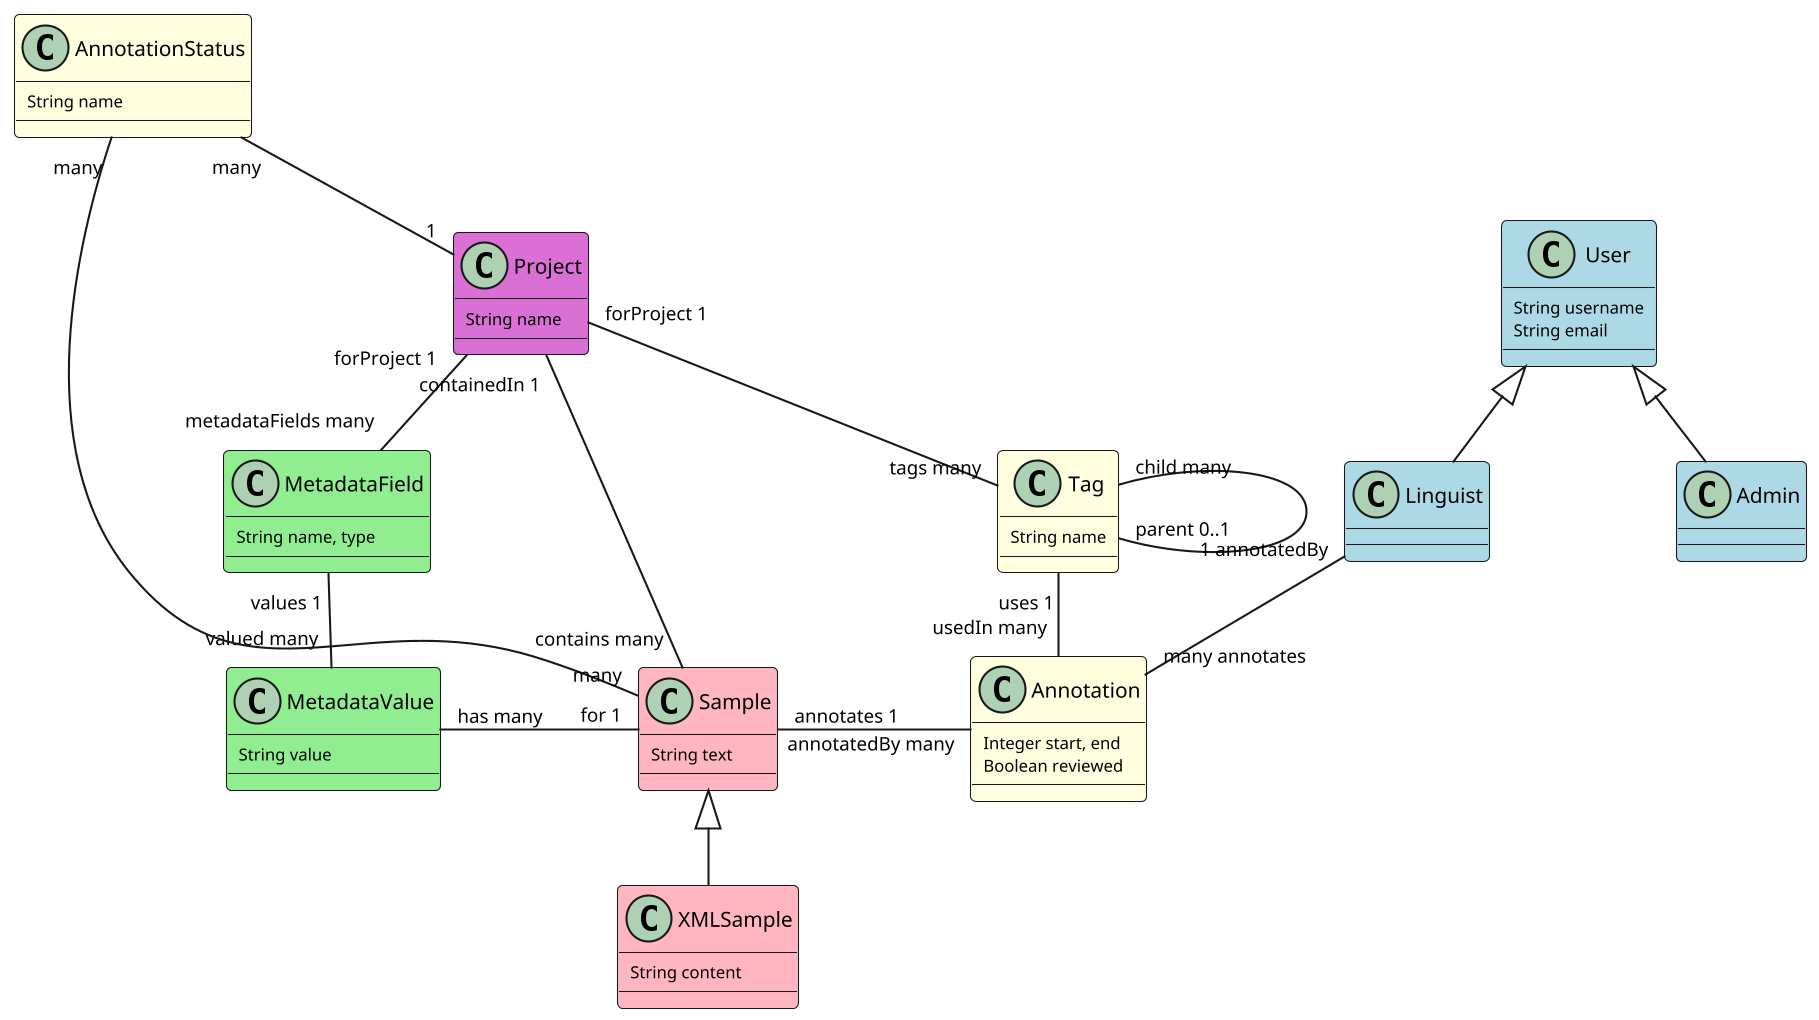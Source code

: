 @startuml

skinparam dpi 200
skinparam classAttributeFontSize 8
skinparam classArrowFontSize 9
skinparam classFontSize 10
skinparam nodesep 90
skinparam ranksep 40
hide stereotype
skinparam class {
	BackgroundColor White
	BackgroundColor<<Sample>> LightPink
	BackgroundColor<<User>> LightBlue
	BackgroundColor<<Metadata>> LightGreen
	BackgroundColor<<Annotation>> LightYellow
	BackgroundColor<<Project>> Orchid
}

class Project <<Project>> {
    String name
}

class MetadataField <<Metadata>> {
    String name, type
}
Project "forProject 1" -- "metadataFields many" MetadataField
Project "containedIn 1" -- "contains many" Sample

class MetadataValue <<Metadata>> {
    String value
}
MetadataValue "valued many" -up- "values 1" MetadataField
MetadataValue "has many" -right- "for 1" Sample

class Sample <<Sample>> {
    String text
}

class XMLSample <<Sample>> extends Sample {
    String content
}

class Tag <<Annotation>> {
    String name
}
Tag "tags many" -up- "forProject 1" Project
Tag "child many" -- "parent 0..1" Tag
Tag "uses 1" -- "usedIn many" Annotation

class Annotation <<Annotation>> {
    Integer start, end
    Boolean reviewed
}
Annotation "annotatedBy many" -left- "annotates 1" Sample

class User <<User>> {
    String username
    String email
}

class Linguist <<User>> extends User {
}
Linguist "1 annotatedBy" -- "many annotates" Annotation

class Admin <<User>> extends User {
}

class AnnotationStatus <<Annotation>> {
    String name
}
AnnotationStatus "many" -- "1" Project
AnnotationStatus "many" -- "many" Sample

@enduml